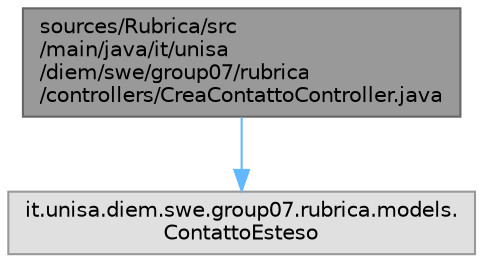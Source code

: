 digraph "sources/Rubrica/src/main/java/it/unisa/diem/swe/group07/rubrica/controllers/CreaContattoController.java"
{
 // LATEX_PDF_SIZE
  bgcolor="transparent";
  edge [fontname=Helvetica,fontsize=10,labelfontname=Helvetica,labelfontsize=10];
  node [fontname=Helvetica,fontsize=10,shape=box,height=0.2,width=0.4];
  Node1 [id="Node000001",label="sources/Rubrica/src\l/main/java/it/unisa\l/diem/swe/group07/rubrica\l/controllers/CreaContattoController.java",height=0.2,width=0.4,color="gray40", fillcolor="grey60", style="filled", fontcolor="black",tooltip="Il file contiene l'implementazione del controller che gestisce la creazione di un nuovo contatto."];
  Node1 -> Node2 [id="edge2_Node000001_Node000002",color="steelblue1",style="solid",tooltip=" "];
  Node2 [id="Node000002",label="it.unisa.diem.swe.group07.rubrica.models.\lContattoEsteso",height=0.2,width=0.4,color="grey60", fillcolor="#E0E0E0", style="filled",tooltip=" "];
}
